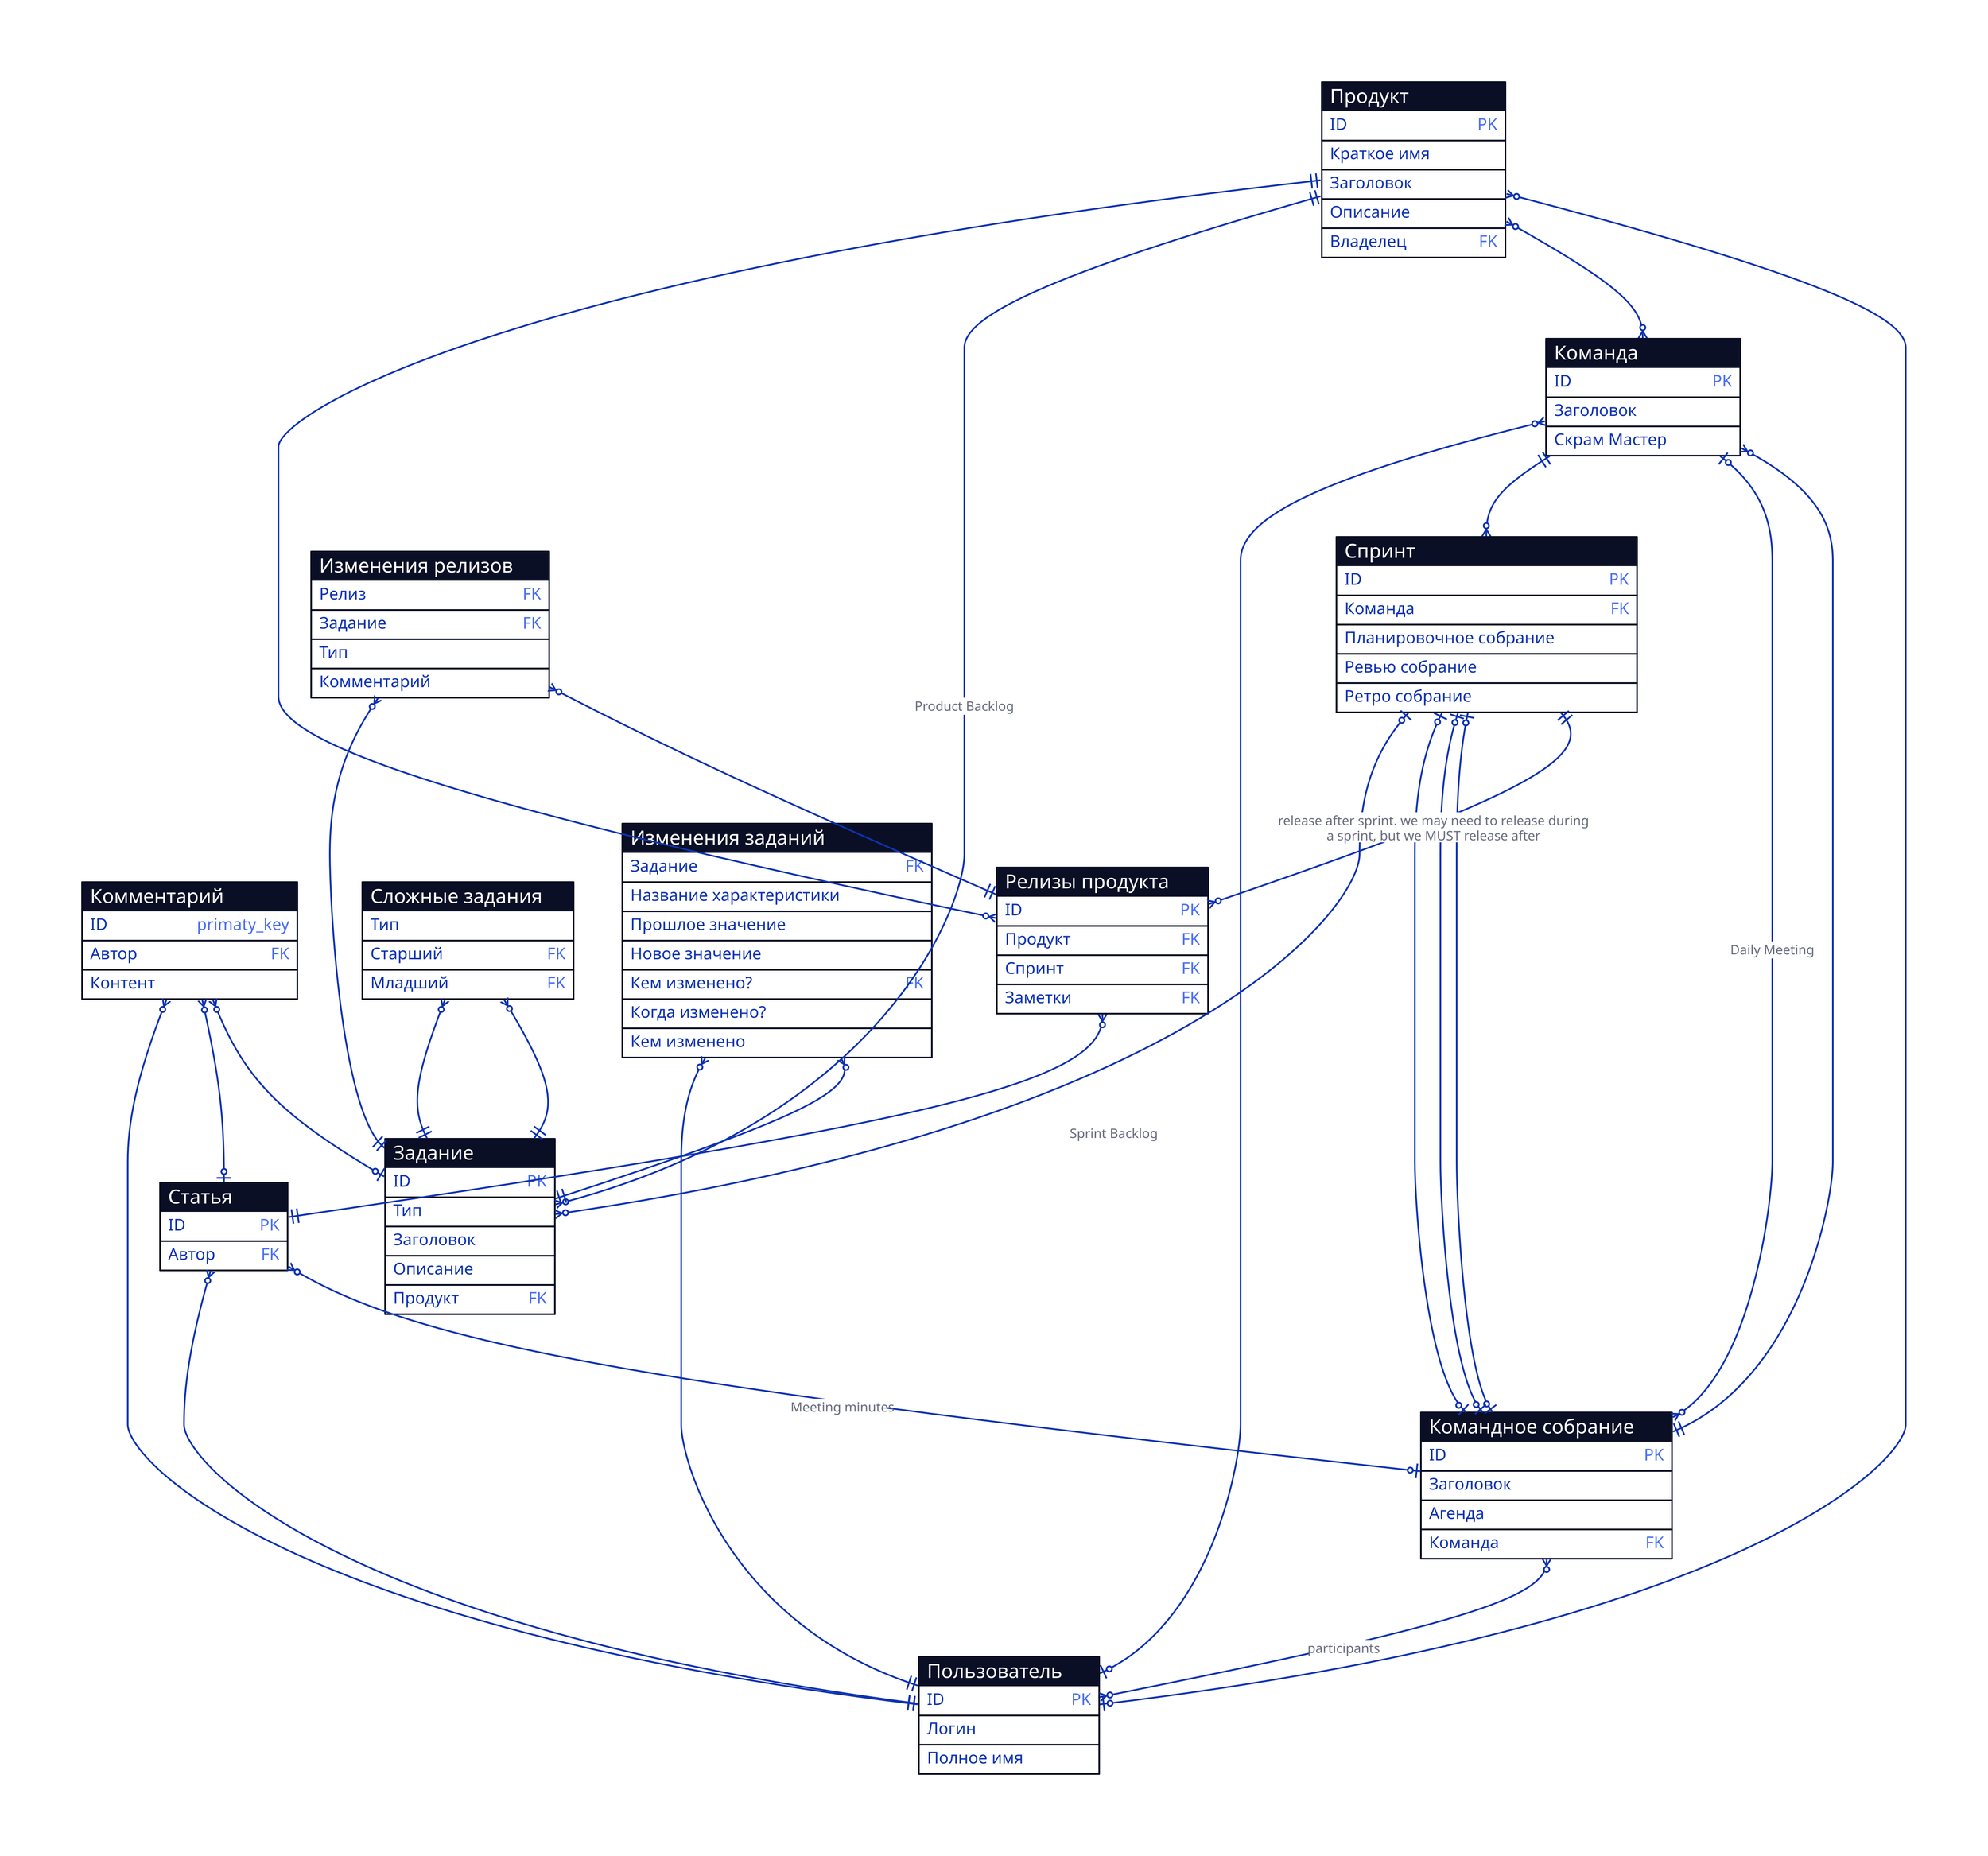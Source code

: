 Продукт: {
  shape: sql_table
  ID {constraint: primary_key}
  Краткое имя 
  Заголовок
  Описание
  Владелец {constraint: foreign_key}
}

Команда: {
  shape: sql_table
  ID {constraint: primary_key}
  Заголовок
  "Скрам Мастер"
}

Пользователь: {
  shape: sql_table
  ID {constraint: primary_key}
  Логин
  Полное имя
}

Спринт: {
  shape: sql_table
  ID {constraint: primary_key}
  Команда {constraint: foreign_key}
}

Комментарий: {
  shape: sql_table
  ID {constraint: primaty_key}
  Автор {constraint: foreign_key}
  Контент
}

"Командное собрание": {
  shape: sql_table
  ID {constraint: primary_key}
  Заголовок
  Агенда
  Команда {constraint: foreign_key}
}

Статья: {
  shape: sql_table
  ID {constraint: primary_key}
  Автор {constraint: foreign_key}
}

"Релизы продукта": {
  shape: sql_table
  ID: {constraint: primary_key}
  Продукт {constraint: foreign_key}
  Спринт  {constraint: foreign_key}
  Заметки {constraint: foreign_key}
}

"Релизы продукта".Заметки <-> Статья: {
  source-arrowhead: {
    shape: cf-many
  }
  target-arrowhead: {
    shape: cf-one-required
  }
}

"Изменения релизов": {
  shape: sql_table
  Релиз {constraint: foreign_key}
  Задание {constraint: foreign_key}
  Тип {tooltip: See keepachangelog.org}
  Комментарий
}

"Изменения релизов".Релиз <-> "Релизы продукта": {
  source-arrowhead: {
    shape: cf-many
  }
  target-arrowhead: {
    shape: cf-one-required
  }
}

"Изменения релизов".Задание <-> Задание: {
  source-arrowhead: {
    shape: cf-many
  }
  target-arrowhead: {
    shape: cf-one-required
  }
}

Спринт <-> "Релизы продукта".Спринт: {
  source-arrowhead: {
    shape: cf-one-required
  }
  target-arrowhead: {
    shape: cf-many
  }
  label: "release after sprint. we may need to release during\na sprint, but we MUST release after"
}

"Релизы продукта".Продукт <-> Продукт: {
  source-arrowhead: {
    shape: cf-many
  }
  target-arrowhead: {
    shape: cf-one-required
  }
}

Статья <-> "Командное собрание": {
  source-arrowhead: {
    shape: cf-many
  }
  target-arrowhead: {
    shape: cf-one
  }
  label: "Meeting minutes"
}

Статья.Автор <-> Пользователь: {
  source-arrowhead: {
    shape: cf-many
  }
  target-arrowhead: {
    shape: cf-one-required
  }
}

Команда <-> "Командное собрание".Команда: {
  source-arrowhead: {
    shape: cf-many
  }
  target-arrowhead: {
    shape: cf-one-required
  }
}

Спринт."Планировочное собрание" <-> "Командное собрание": {
  source-arrowhead: {
    shape: cf-one
  }
  target-arrowhead: {
    shape: cf-one
  }
}

Спринт."Ревью собрание" <-> "Командное собрание": {
  source-arrowhead: {
    shape: cf-one
  }
  target-arrowhead: {
    shape: cf-one
  }
}

Спринт."Ретро собрание" <-> "Командное собрание": {
  source-arrowhead: {
    shape: cf-one
  }
  target-arrowhead: {
    shape: cf-one
  }
}

Команда <-> "Командное собрание": {
  label: "Daily Meeting"
  source-arrowhead: {
    shape: cf-one
  }
  target-arrowhead: {
    shape: cf-many
  }
}

"Командное собрание" <-> Пользователь: {
  label: "participants"
  source-arrowhead: {
    shape: cf-many
  }
  target-arrowhead: {
    shape: cf-many
  }
}

Комментарий <-> Задание: {
  source-arrowhead: {
    shape: cf-many
  }
  target-arrowhead: {
    shape: cf-one
  }
}

Комментарий <-> Статья: {
  source-arrowhead: {
    shape: cf-many
  }
  target-arrowhead: {
    shape: cf-one
  }
}

Комментарий. <-> Пользователь: {
  source-arrowhead: {
    shape: cf-many
  }
  target-arrowhead: {
    shape: cf-one-required
  }
}

Команда.ID <-> Спринт.Команда: {
  source-arrowhead: {
    shape: cf-one-required
  }
  target-arrowhead: {
    shape: cf-many
  }
}

Команда."Скрам Мастер" <-> Пользователь: {
  source-arrowhead: {
    shape: cf-many
  }
  target-arrowhead: {
    shape: cf-one
  }
}

Продукт.Владелец <-> Пользователь: {
  source-arrowhead: {
    shape: cf-many
  }
  target-arrowhead: {
    shape: cf-one
  }
}

Продукт <-> Команда: {
  source-arrowhead: {
    shape: cf-many
  }
  target-arrowhead: {
    shape: cf-many
  }
}

Задание: {
  shape: sql_table
  ID {constraint: primary_key}
  Тип
  Заголовок
  Описание
  Продукт {constraint: foreign_key}
}

"Сложные задания": {
  shape: sql_table
  Тип
  Старший {constraint: foreign_key}
  Младший {constraint: foreign_key}
}

"Сложные задания".Старший <-> Задание: {
  source-arrowhead: {
    shape: cf-many
  }
  target-arrowhead: {
    shape: cf-one-required
  }
}

"Сложные задания".младший <-> Задание: {
  source-arrowhead: {
    shape: cf-many
  }
  target-arrowhead: {
    shape: cf-one-required
  }
}

Продукт.ID <-> Задание.Продукт: {
  source-arrowhead: {
    shape: cf-one-required
  }
  target-arrowhead: {
    shape: cf-many
  }
  label: "Product Backlog"
}

Спринт.ID <-> Задание.ID: {
  source-arrowhead: {
    shape: cf-one
  }
  target-arrowhead: {
    shape: cf-many
  }
  label: "Sprint Backlog"
}

"Изменения заданий": {
  shape: sql_table
  Задание {constraint: foreign_key}
  "Название характеристики" 
  "Прошлое значение"
  "Новое значение"
  "Кем изменено?" {constraint: foreign_key}
  "Когда изменено?"
}

"Изменения заданий".Задание <-> Задание: {
  target-arrowhead: {
    shape: cf-one-required
  }
  source-arrowhead: {
    shape: cf-many
  }
}
"Изменения заданий"."Кем изменено" <-> Пользователь: {
  target-arrowhead: {
    shape: cf-one-required
  }
  source-arrowhead: {
    shape: cf-many
  }
}
